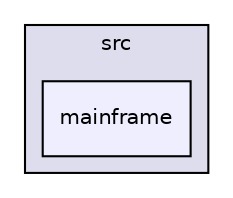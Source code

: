 digraph "src/mainframe" {
  compound=true
  node [ fontsize="10", fontname="Helvetica"];
  edge [ labelfontsize="10", labelfontname="Helvetica"];
  subgraph clusterdir_68267d1309a1af8e8297ef4c3efbcdba {
    graph [ bgcolor="#ddddee", pencolor="black", label="src" fontname="Helvetica", fontsize="10", URL="dir_68267d1309a1af8e8297ef4c3efbcdba.html"]
  dir_c863f736d7c11f03926f33a3e92dbc08 [shape=box, label="mainframe", style="filled", fillcolor="#eeeeff", pencolor="black", URL="dir_c863f736d7c11f03926f33a3e92dbc08.html"];
  }
}
